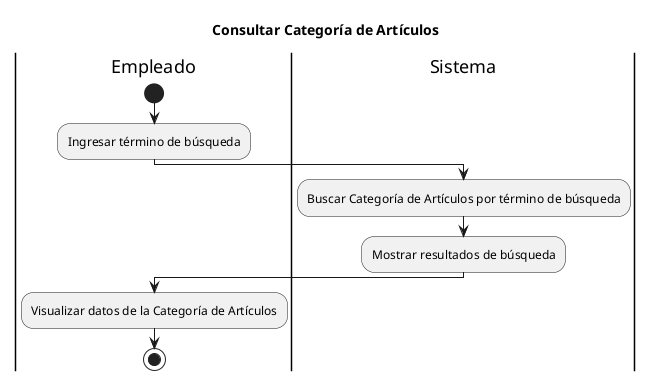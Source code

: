 @startuml da_consultar_Categoria
Title Consultar Categoría de Artículos
|Empleado|
start
:Ingresar término de búsqueda;
|Sistema|
:Buscar Categoría de Artículos por término de búsqueda;
:Mostrar resultados de búsqueda;
|Empleado|
:Visualizar datos de la Categoría de Artículos;
stop
@enduml
